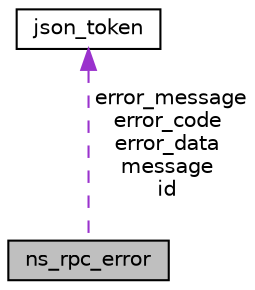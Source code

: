 digraph "ns_rpc_error"
{
  edge [fontname="Helvetica",fontsize="10",labelfontname="Helvetica",labelfontsize="10"];
  node [fontname="Helvetica",fontsize="10",shape=record];
  Node1 [label="ns_rpc_error",height=0.2,width=0.4,color="black", fillcolor="grey75", style="filled", fontcolor="black"];
  Node2 -> Node1 [dir="back",color="darkorchid3",fontsize="10",style="dashed",label=" error_message\nerror_code\nerror_data\nmessage\nid" ,fontname="Helvetica"];
  Node2 [label="json_token",height=0.2,width=0.4,color="black", fillcolor="white", style="filled",URL="$structjson__token.html"];
}
